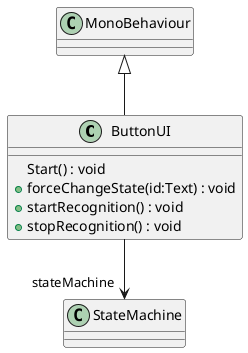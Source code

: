 @startuml
class ButtonUI {
    Start() : void
    + forceChangeState(id:Text) : void
    + startRecognition() : void
    + stopRecognition() : void
}
MonoBehaviour <|-- ButtonUI
ButtonUI --> "stateMachine" StateMachine
@enduml
